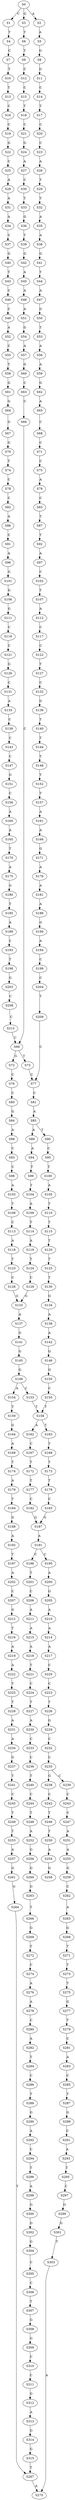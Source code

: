 strict digraph  {
	S0 -> S1 [ label = C ];
	S0 -> S2 [ label = A ];
	S0 -> S3 [ label = G ];
	S1 -> S4 [ label = T ];
	S2 -> S5 [ label = A ];
	S3 -> S6 [ label = T ];
	S4 -> S7 [ label = C ];
	S5 -> S8 [ label = G ];
	S6 -> S9 [ label = T ];
	S7 -> S10 [ label = T ];
	S8 -> S11 [ label = G ];
	S9 -> S12 [ label = C ];
	S10 -> S13 [ label = T ];
	S11 -> S14 [ label = C ];
	S12 -> S15 [ label = C ];
	S13 -> S16 [ label = C ];
	S14 -> S17 [ label = T ];
	S15 -> S18 [ label = T ];
	S16 -> S19 [ label = C ];
	S17 -> S20 [ label = C ];
	S18 -> S21 [ label = C ];
	S19 -> S22 [ label = G ];
	S20 -> S23 [ label = C ];
	S21 -> S24 [ label = G ];
	S22 -> S25 [ label = C ];
	S23 -> S26 [ label = A ];
	S24 -> S27 [ label = A ];
	S25 -> S28 [ label = A ];
	S26 -> S29 [ label = T ];
	S27 -> S30 [ label = C ];
	S28 -> S31 [ label = A ];
	S29 -> S32 [ label = T ];
	S30 -> S33 [ label = T ];
	S31 -> S34 [ label = A ];
	S32 -> S35 [ label = A ];
	S33 -> S36 [ label = G ];
	S34 -> S37 [ label = C ];
	S35 -> S38 [ label = A ];
	S36 -> S39 [ label = T ];
	S37 -> S40 [ label = G ];
	S38 -> S41 [ label = G ];
	S39 -> S42 [ label = G ];
	S40 -> S43 [ label = T ];
	S41 -> S44 [ label = T ];
	S42 -> S45 [ label = A ];
	S43 -> S46 [ label = C ];
	S44 -> S47 [ label = A ];
	S45 -> S48 [ label = A ];
	S46 -> S49 [ label = C ];
	S47 -> S50 [ label = G ];
	S48 -> S51 [ label = A ];
	S49 -> S52 [ label = A ];
	S50 -> S53 [ label = T ];
	S51 -> S54 [ label = G ];
	S52 -> S55 [ label = C ];
	S53 -> S56 [ label = A ];
	S54 -> S57 [ label = A ];
	S55 -> S58 [ label = T ];
	S56 -> S59 [ label = A ];
	S57 -> S60 [ label = G ];
	S58 -> S61 [ label = G ];
	S59 -> S62 [ label = G ];
	S60 -> S63 [ label = C ];
	S61 -> S64 [ label = G ];
	S62 -> S65 [ label = A ];
	S63 -> S66 [ label = C ];
	S64 -> S67 [ label = G ];
	S65 -> S68 [ label = C ];
	S66 -> S69 [ label = C ];
	S67 -> S70 [ label = G ];
	S68 -> S71 [ label = C ];
	S69 -> S72 [ label = G ];
	S69 -> S73 [ label = T ];
	S70 -> S74 [ label = T ];
	S71 -> S75 [ label = C ];
	S72 -> S76 [ label = C ];
	S73 -> S77 [ label = C ];
	S74 -> S78 [ label = C ];
	S75 -> S79 [ label = A ];
	S76 -> S80 [ label = C ];
	S77 -> S81 [ label = C ];
	S78 -> S82 [ label = C ];
	S79 -> S83 [ label = C ];
	S80 -> S84 [ label = G ];
	S81 -> S85 [ label = A ];
	S82 -> S86 [ label = A ];
	S83 -> S87 [ label = T ];
	S84 -> S88 [ label = A ];
	S85 -> S89 [ label = A ];
	S85 -> S90 [ label = T ];
	S86 -> S91 [ label = C ];
	S87 -> S92 [ label = T ];
	S88 -> S93 [ label = C ];
	S89 -> S94 [ label = A ];
	S90 -> S95 [ label = C ];
	S91 -> S96 [ label = A ];
	S92 -> S97 [ label = A ];
	S93 -> S98 [ label = C ];
	S94 -> S99 [ label = T ];
	S95 -> S100 [ label = T ];
	S96 -> S101 [ label = G ];
	S97 -> S102 [ label = C ];
	S98 -> S103 [ label = A ];
	S99 -> S104 [ label = T ];
	S100 -> S105 [ label = A ];
	S101 -> S106 [ label = G ];
	S102 -> S107 [ label = T ];
	S103 -> S108 [ label = T ];
	S104 -> S109 [ label = A ];
	S105 -> S110 [ label = T ];
	S106 -> S111 [ label = G ];
	S107 -> S112 [ label = A ];
	S108 -> S113 [ label = C ];
	S109 -> S114 [ label = T ];
	S110 -> S115 [ label = T ];
	S111 -> S116 [ label = C ];
	S112 -> S117 [ label = C ];
	S113 -> S118 [ label = A ];
	S114 -> S119 [ label = A ];
	S115 -> S120 [ label = T ];
	S116 -> S121 [ label = C ];
	S117 -> S122 [ label = C ];
	S118 -> S123 [ label = T ];
	S119 -> S124 [ label = T ];
	S120 -> S125 [ label = T ];
	S121 -> S126 [ label = G ];
	S122 -> S127 [ label = T ];
	S123 -> S128 [ label = C ];
	S124 -> S129 [ label = C ];
	S125 -> S130 [ label = T ];
	S126 -> S131 [ label = C ];
	S127 -> S132 [ label = C ];
	S128 -> S133 [ label = G ];
	S129 -> S133 [ label = G ];
	S130 -> S134 [ label = G ];
	S131 -> S135 [ label = A ];
	S132 -> S136 [ label = G ];
	S133 -> S137 [ label = A ];
	S134 -> S138 [ label = A ];
	S135 -> S139 [ label = C ];
	S136 -> S140 [ label = T ];
	S137 -> S141 [ label = G ];
	S138 -> S142 [ label = A ];
	S139 -> S143 [ label = C ];
	S140 -> S144 [ label = T ];
	S141 -> S145 [ label = G ];
	S142 -> S146 [ label = G ];
	S143 -> S147 [ label = C ];
	S144 -> S148 [ label = T ];
	S145 -> S149 [ label = G ];
	S146 -> S150 [ label = G ];
	S147 -> S151 [ label = G ];
	S148 -> S152 [ label = T ];
	S149 -> S153 [ label = C ];
	S149 -> S154 [ label = A ];
	S150 -> S155 [ label = C ];
	S151 -> S156 [ label = C ];
	S152 -> S157 [ label = T ];
	S153 -> S158 [ label = T ];
	S154 -> S159 [ label = T ];
	S155 -> S158 [ label = T ];
	S156 -> S160 [ label = A ];
	S157 -> S161 [ label = A ];
	S158 -> S162 [ label = A ];
	S158 -> S163 [ label = T ];
	S159 -> S164 [ label = G ];
	S160 -> S165 [ label = A ];
	S161 -> S166 [ label = A ];
	S162 -> S167 [ label = C ];
	S163 -> S168 [ label = T ];
	S164 -> S169 [ label = A ];
	S165 -> S170 [ label = T ];
	S166 -> S171 [ label = G ];
	S167 -> S172 [ label = T ];
	S168 -> S173 [ label = T ];
	S169 -> S174 [ label = T ];
	S170 -> S175 [ label = A ];
	S171 -> S176 [ label = A ];
	S172 -> S177 [ label = T ];
	S173 -> S178 [ label = T ];
	S174 -> S179 [ label = A ];
	S175 -> S180 [ label = G ];
	S176 -> S181 [ label = A ];
	S177 -> S182 [ label = C ];
	S178 -> S183 [ label = C ];
	S179 -> S184 [ label = T ];
	S180 -> S185 [ label = T ];
	S181 -> S186 [ label = A ];
	S182 -> S187 [ label = G ];
	S183 -> S187 [ label = G ];
	S184 -> S188 [ label = G ];
	S185 -> S189 [ label = A ];
	S186 -> S190 [ label = G ];
	S187 -> S191 [ label = A ];
	S188 -> S192 [ label = A ];
	S189 -> S193 [ label = C ];
	S190 -> S194 [ label = A ];
	S191 -> S195 [ label = C ];
	S191 -> S196 [ label = C ];
	S192 -> S197 [ label = T ];
	S193 -> S198 [ label = T ];
	S194 -> S199 [ label = C ];
	S195 -> S200 [ label = A ];
	S196 -> S201 [ label = T ];
	S197 -> S202 [ label = A ];
	S198 -> S203 [ label = G ];
	S199 -> S204 [ label = C ];
	S200 -> S205 [ label = G ];
	S201 -> S206 [ label = C ];
	S202 -> S207 [ label = C ];
	S203 -> S208 [ label = C ];
	S204 -> S209 [ label = T ];
	S205 -> S210 [ label = A ];
	S206 -> S211 [ label = A ];
	S207 -> S212 [ label = G ];
	S208 -> S213 [ label = C ];
	S209 -> S77 [ label = C ];
	S210 -> S214 [ label = A ];
	S211 -> S215 [ label = A ];
	S212 -> S216 [ label = T ];
	S213 -> S69 [ label = C ];
	S214 -> S217 [ label = A ];
	S215 -> S218 [ label = A ];
	S216 -> S219 [ label = A ];
	S217 -> S220 [ label = C ];
	S218 -> S221 [ label = T ];
	S219 -> S222 [ label = A ];
	S220 -> S223 [ label = C ];
	S221 -> S224 [ label = C ];
	S222 -> S225 [ label = T ];
	S223 -> S226 [ label = T ];
	S224 -> S227 [ label = T ];
	S225 -> S228 [ label = T ];
	S226 -> S229 [ label = G ];
	S227 -> S230 [ label = A ];
	S228 -> S231 [ label = A ];
	S229 -> S232 [ label = C ];
	S230 -> S233 [ label = C ];
	S231 -> S234 [ label = A ];
	S232 -> S235 [ label = C ];
	S233 -> S236 [ label = C ];
	S234 -> S237 [ label = G ];
	S235 -> S238 [ label = G ];
	S235 -> S239 [ label = C ];
	S236 -> S240 [ label = T ];
	S237 -> S241 [ label = T ];
	S238 -> S242 [ label = C ];
	S239 -> S243 [ label = C ];
	S240 -> S244 [ label = C ];
	S241 -> S245 [ label = C ];
	S242 -> S246 [ label = T ];
	S243 -> S247 [ label = C ];
	S244 -> S248 [ label = T ];
	S245 -> S249 [ label = T ];
	S246 -> S250 [ label = T ];
	S247 -> S251 [ label = A ];
	S248 -> S252 [ label = A ];
	S249 -> S253 [ label = T ];
	S250 -> S254 [ label = A ];
	S251 -> S255 [ label = A ];
	S252 -> S256 [ label = G ];
	S253 -> S257 [ label = A ];
	S254 -> S258 [ label = G ];
	S255 -> S259 [ label = G ];
	S256 -> S260 [ label = G ];
	S257 -> S261 [ label = G ];
	S259 -> S262 [ label = C ];
	S260 -> S263 [ label = G ];
	S261 -> S264 [ label = G ];
	S262 -> S265 [ label = A ];
	S263 -> S266 [ label = T ];
	S264 -> S267 [ label = T ];
	S265 -> S268 [ label = G ];
	S266 -> S269 [ label = G ];
	S267 -> S270 [ label = A ];
	S268 -> S271 [ label = T ];
	S269 -> S272 [ label = T ];
	S271 -> S273 [ label = T ];
	S272 -> S274 [ label = C ];
	S273 -> S275 [ label = T ];
	S274 -> S276 [ label = A ];
	S275 -> S277 [ label = G ];
	S276 -> S278 [ label = A ];
	S277 -> S279 [ label = T ];
	S278 -> S280 [ label = C ];
	S279 -> S281 [ label = C ];
	S280 -> S282 [ label = A ];
	S281 -> S283 [ label = A ];
	S282 -> S284 [ label = T ];
	S283 -> S285 [ label = C ];
	S284 -> S286 [ label = C ];
	S285 -> S287 [ label = T ];
	S286 -> S288 [ label = T ];
	S287 -> S289 [ label = G ];
	S288 -> S290 [ label = G ];
	S289 -> S291 [ label = C ];
	S290 -> S292 [ label = A ];
	S291 -> S293 [ label = A ];
	S292 -> S294 [ label = C ];
	S293 -> S295 [ label = T ];
	S294 -> S296 [ label = T ];
	S295 -> S297 [ label = C ];
	S296 -> S298 [ label = A ];
	S297 -> S299 [ label = G ];
	S298 -> S300 [ label = G ];
	S299 -> S301 [ label = G ];
	S300 -> S302 [ label = G ];
	S301 -> S303 [ label = T ];
	S302 -> S304 [ label = G ];
	S303 -> S270 [ label = A ];
	S304 -> S305 [ label = C ];
	S305 -> S306 [ label = C ];
	S306 -> S307 [ label = T ];
	S307 -> S308 [ label = G ];
	S308 -> S309 [ label = G ];
	S309 -> S310 [ label = C ];
	S310 -> S311 [ label = C ];
	S311 -> S312 [ label = G ];
	S312 -> S313 [ label = A ];
	S313 -> S314 [ label = G ];
	S314 -> S315 [ label = G ];
	S315 -> S267 [ label = T ];
}
